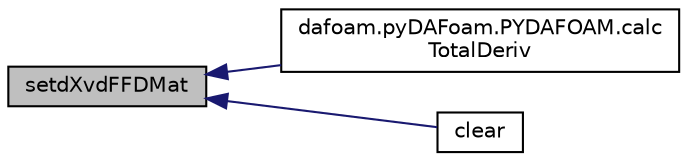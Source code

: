 digraph "setdXvdFFDMat"
{
  bgcolor="transparent";
  edge [fontname="Helvetica",fontsize="10",labelfontname="Helvetica",labelfontsize="10"];
  node [fontname="Helvetica",fontsize="10",shape=record];
  rankdir="LR";
  Node75 [label="setdXvdFFDMat",height=0.2,width=0.4,color="black", fillcolor="grey75", style="filled", fontcolor="black"];
  Node75 -> Node76 [dir="back",color="midnightblue",fontsize="10",style="solid",fontname="Helvetica"];
  Node76 [label="dafoam.pyDAFoam.PYDAFOAM.calc\lTotalDeriv",height=0.2,width=0.4,color="black",URL="$classdafoam_1_1pyDAFoam_1_1PYDAFOAM.html#a87ac3616deeb9e7ab603c808d249d2d7"];
  Node75 -> Node77 [dir="back",color="midnightblue",fontsize="10",style="solid",fontname="Helvetica"];
  Node77 [label="clear",height=0.2,width=0.4,color="black",URL="$classFoam_1_1DAPartDeriv.html#ac8bb3912a3ce86b15842e79d0b421204",tooltip="clear members in parent and child objects "];
}
